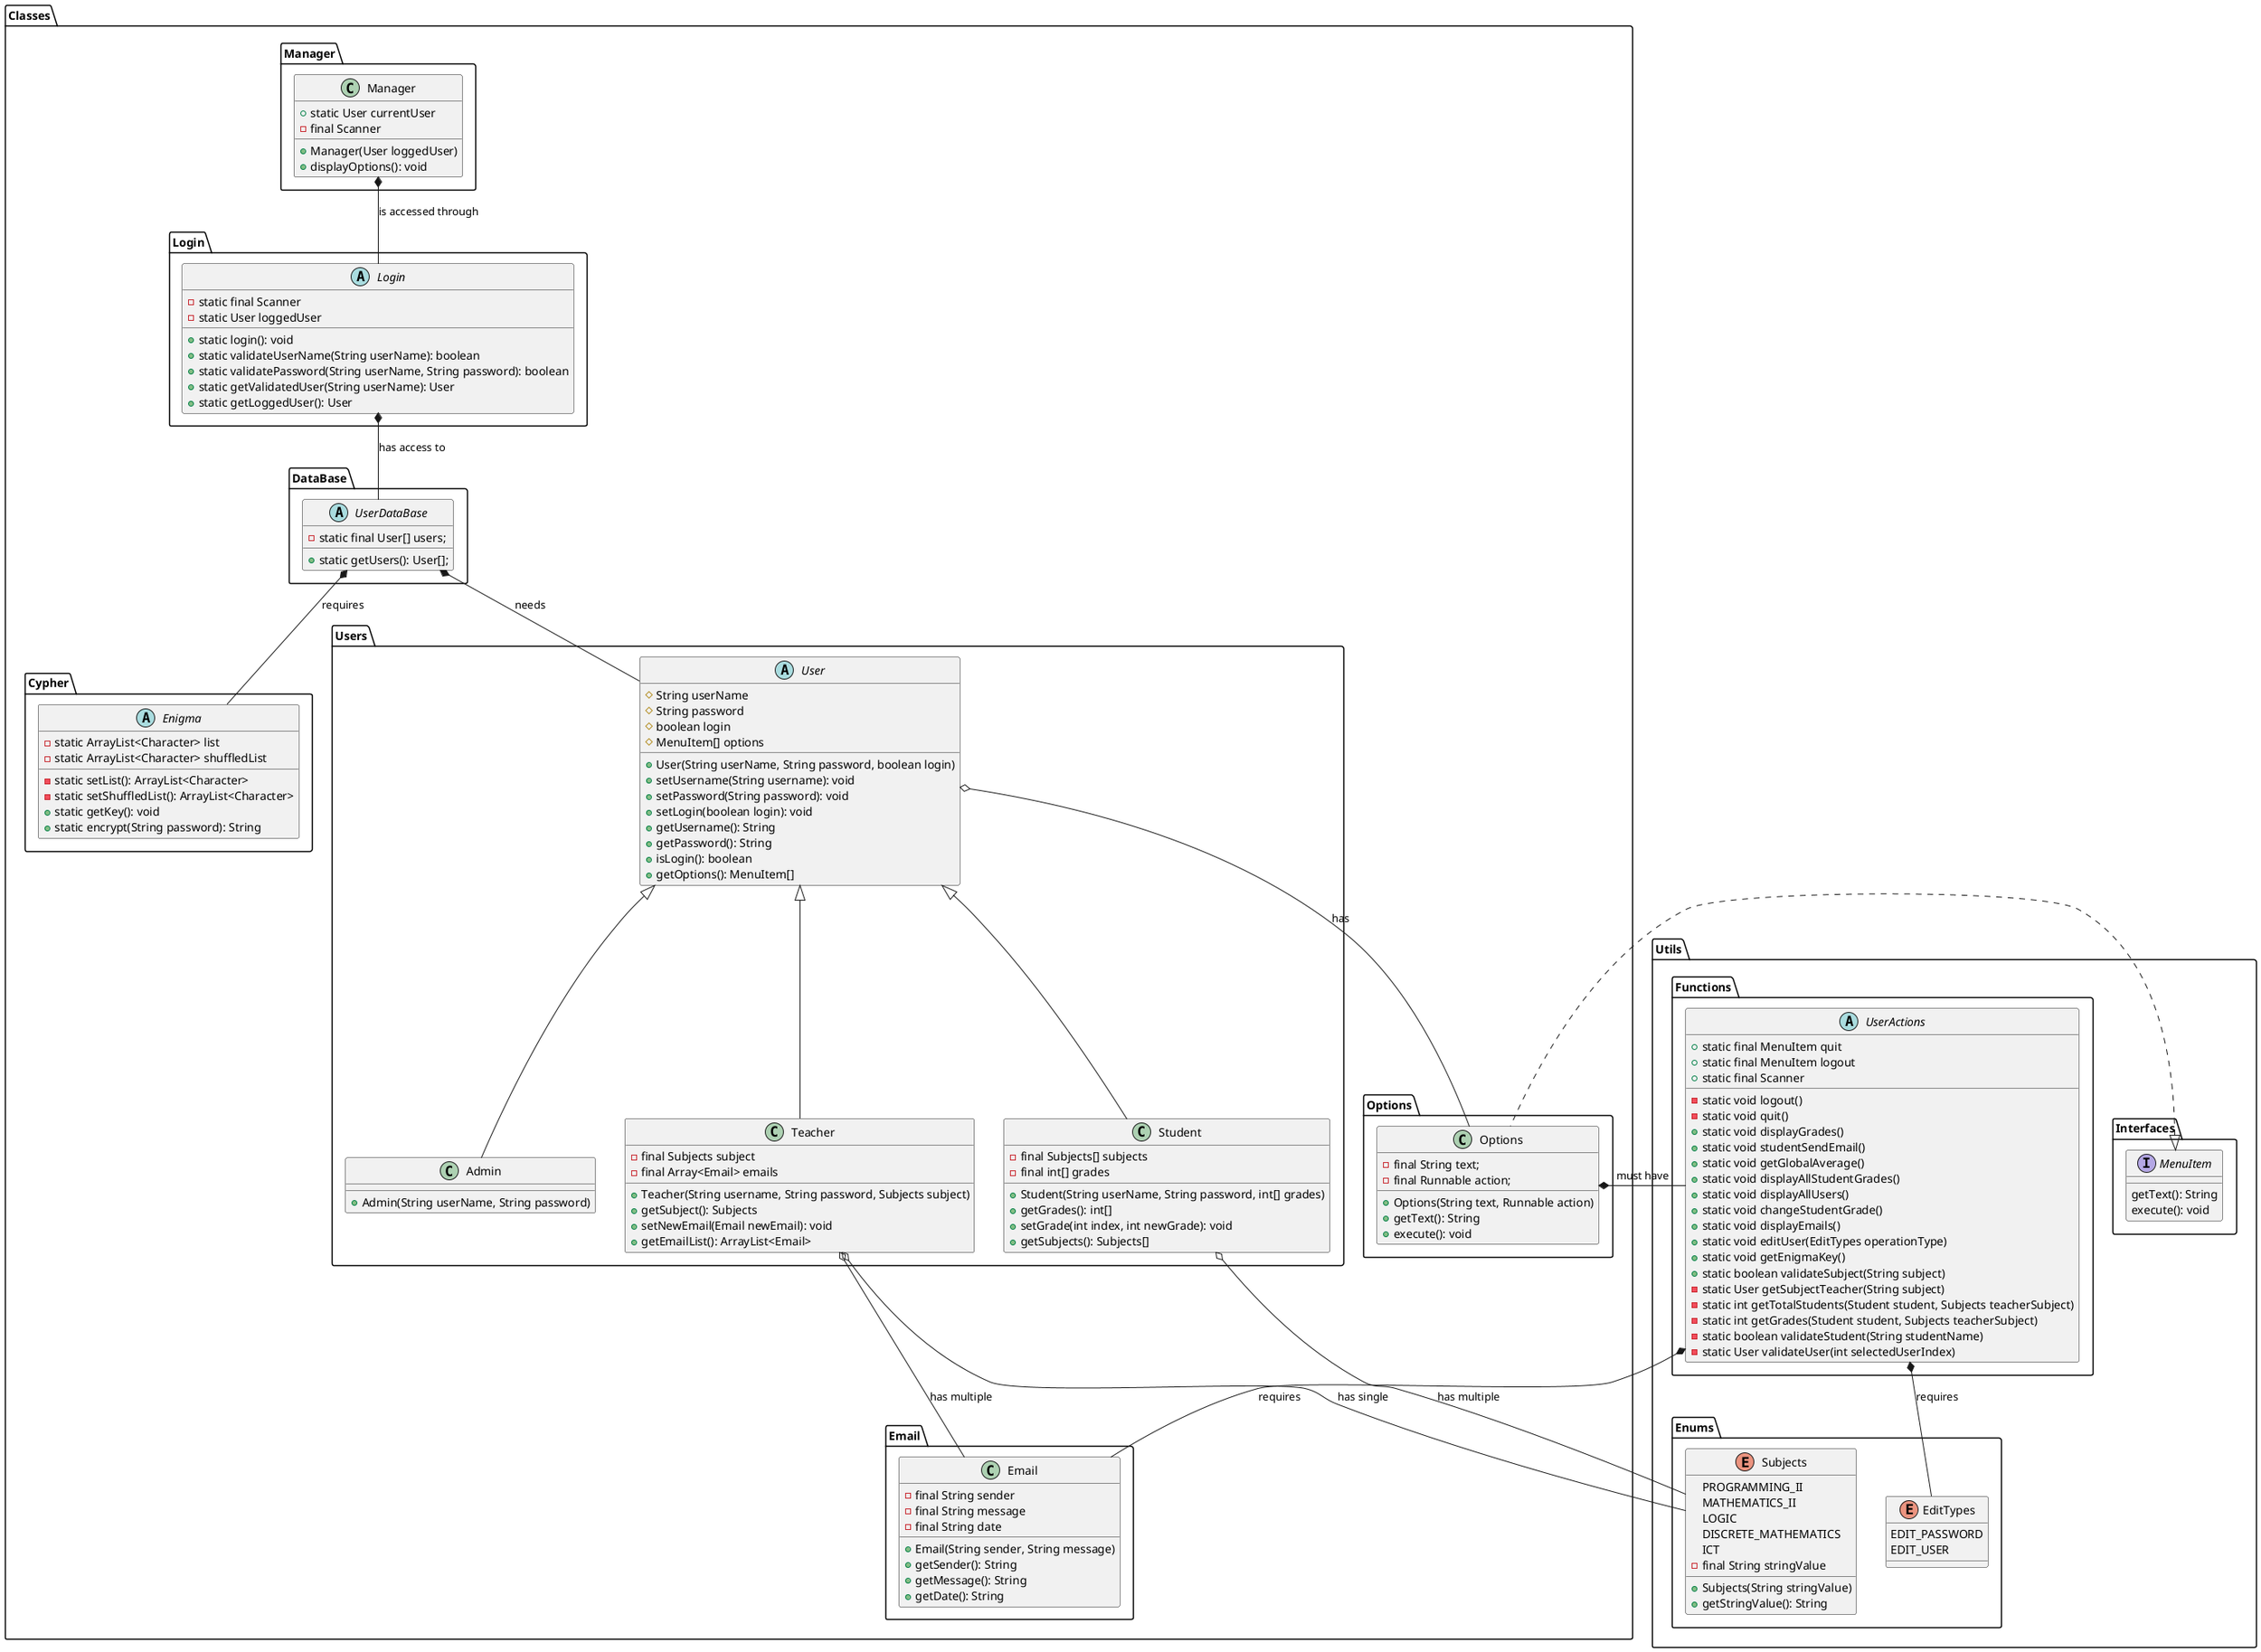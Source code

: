 @startuml
    package Classes {
        package Cypher {
            abstract class Enigma {
                -static ArrayList<Character> list
                -static ArrayList<Character> shuffledList
                -static setList(): ArrayList<Character>
                -static setShuffledList(): ArrayList<Character>
                +static getKey(): void
                +static encrypt(String password): String
            }
        }
        package DataBase {
            abstract class UserDataBase {
                -static final User[] users;
                +static getUsers(): User[];
            }
        }
        package Email {
            class Email {
                -final String sender
                -final String message
                -final String date
                +Email(String sender, String message)
                +getSender(): String
                +getMessage(): String
                +getDate(): String
            }
        }
        package Login {
            abstract class Login {
                -static final Scanner
                -static User loggedUser
                +static login(): void
                +static validateUserName(String userName): boolean
                +static validatePassword(String userName, String password): boolean
                +static getValidatedUser(String userName): User
                +static getLoggedUser(): User
            }
        }
        package Manager {
            class Manager {
                +static User currentUser
                -final Scanner
                +Manager(User loggedUser)
                +displayOptions(): void
            }
        }
        package Options {
            class Options implements .Utils.Interfaces.MenuItem {
                -final String text;
                -final Runnable action;
                +Options(String text, Runnable action)
                +getText(): String
                +execute(): void
            }
        }
        package Users {
            abstract class User {
                #String userName
                #String password
                #boolean login
                #MenuItem[] options
                +User(String userName, String password, boolean login)
                +setUsername(String username): void
                +setPassword(String password): void
                +setLogin(boolean login): void
                +getUsername(): String
                +getPassword(): String
                +isLogin(): boolean
                +getOptions(): MenuItem[]
            }
            class Admin extends User {
                +Admin(String userName, String password)
            }
            class Student extends User {
                -final Subjects[] subjects
                -final int[] grades
                +Student(String userName, String password, int[] grades)
                +getGrades(): int[]
                +setGrade(int index, int newGrade): void
                +getSubjects(): Subjects[]
            }
            class Teacher extends User {
                -final Subjects subject
                -final Array<Email> emails
                +Teacher(String username, String password, Subjects subject)
                +getSubject(): Subjects
                +setNewEmail(Email newEmail): void
                +getEmailList(): ArrayList<Email>
            }
        }
    }
    package Utils {
        package Enums {
            enum EditTypes {
                EDIT_PASSWORD
                EDIT_USER
            }
            enum Subjects {
                PROGRAMMING_II
                MATHEMATICS_II
                LOGIC
                DISCRETE_MATHEMATICS
                ICT
                -final String stringValue
                +Subjects(String stringValue)
                +getStringValue(): String
            }
        }
        package Functions {
            abstract class UserActions {
                +static final MenuItem quit
                +static final MenuItem logout
                +static final Scanner
                -static void logout()
                -static void quit()
                +static void displayGrades()
                +static void studentSendEmail()
                +static void getGlobalAverage()
                +static void displayAllStudentGrades()
                +static void displayAllUsers()
                +static void changeStudentGrade()
                +static void displayEmails()
                +static void editUser(EditTypes operationType)
                +static void getEnigmaKey()
                +static boolean validateSubject(String subject)
                -static User getSubjectTeacher(String subject)
                -static int getTotalStudents(Student student, Subjects teacherSubject)
                -static int getGrades(Student student, Subjects teacherSubject)
                -static boolean validateStudent(String studentName)
                -static User validateUser(int selectedUserIndex)
            }
        }
        package Interfaces {
            interface MenuItem {
                getText(): String
                execute(): void
            }
        }
    }

    .Classes.Manager.Manager *-- .Classes.Login.Login : is accessed through
    .Classes.Login.Login *-- .Classes.DataBase.UserDataBase : has access to
    .Classes.DataBase.UserDataBase *-- .Classes.Users.User : needs
    .Classes.DataBase.UserDataBase *-- .Classes.Cypher.Enigma : requires
    .Classes.Options.Options *-- .Utils.Functions.UserActions : must have
    User o-- .Classes.Options.Options : has
    Teacher o-- .Utils.Enums.Subjects : has single
    Teacher o-- .Classes.Email.Email : has multiple
    Student o-- .Utils.Enums.Subjects : has multiple
    .Utils.Functions.UserActions *-- .Utils.Enums.EditTypes : requires
    .Utils.Functions.UserActions *-- .Classes.Email.Email : requires

@enduml